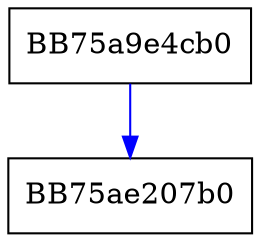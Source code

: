 digraph Process32NextW_shim {
  node [shape="box"];
  graph [splines=ortho];
  BB75a9e4cb0 -> BB75ae207b0 [color="blue"];
}